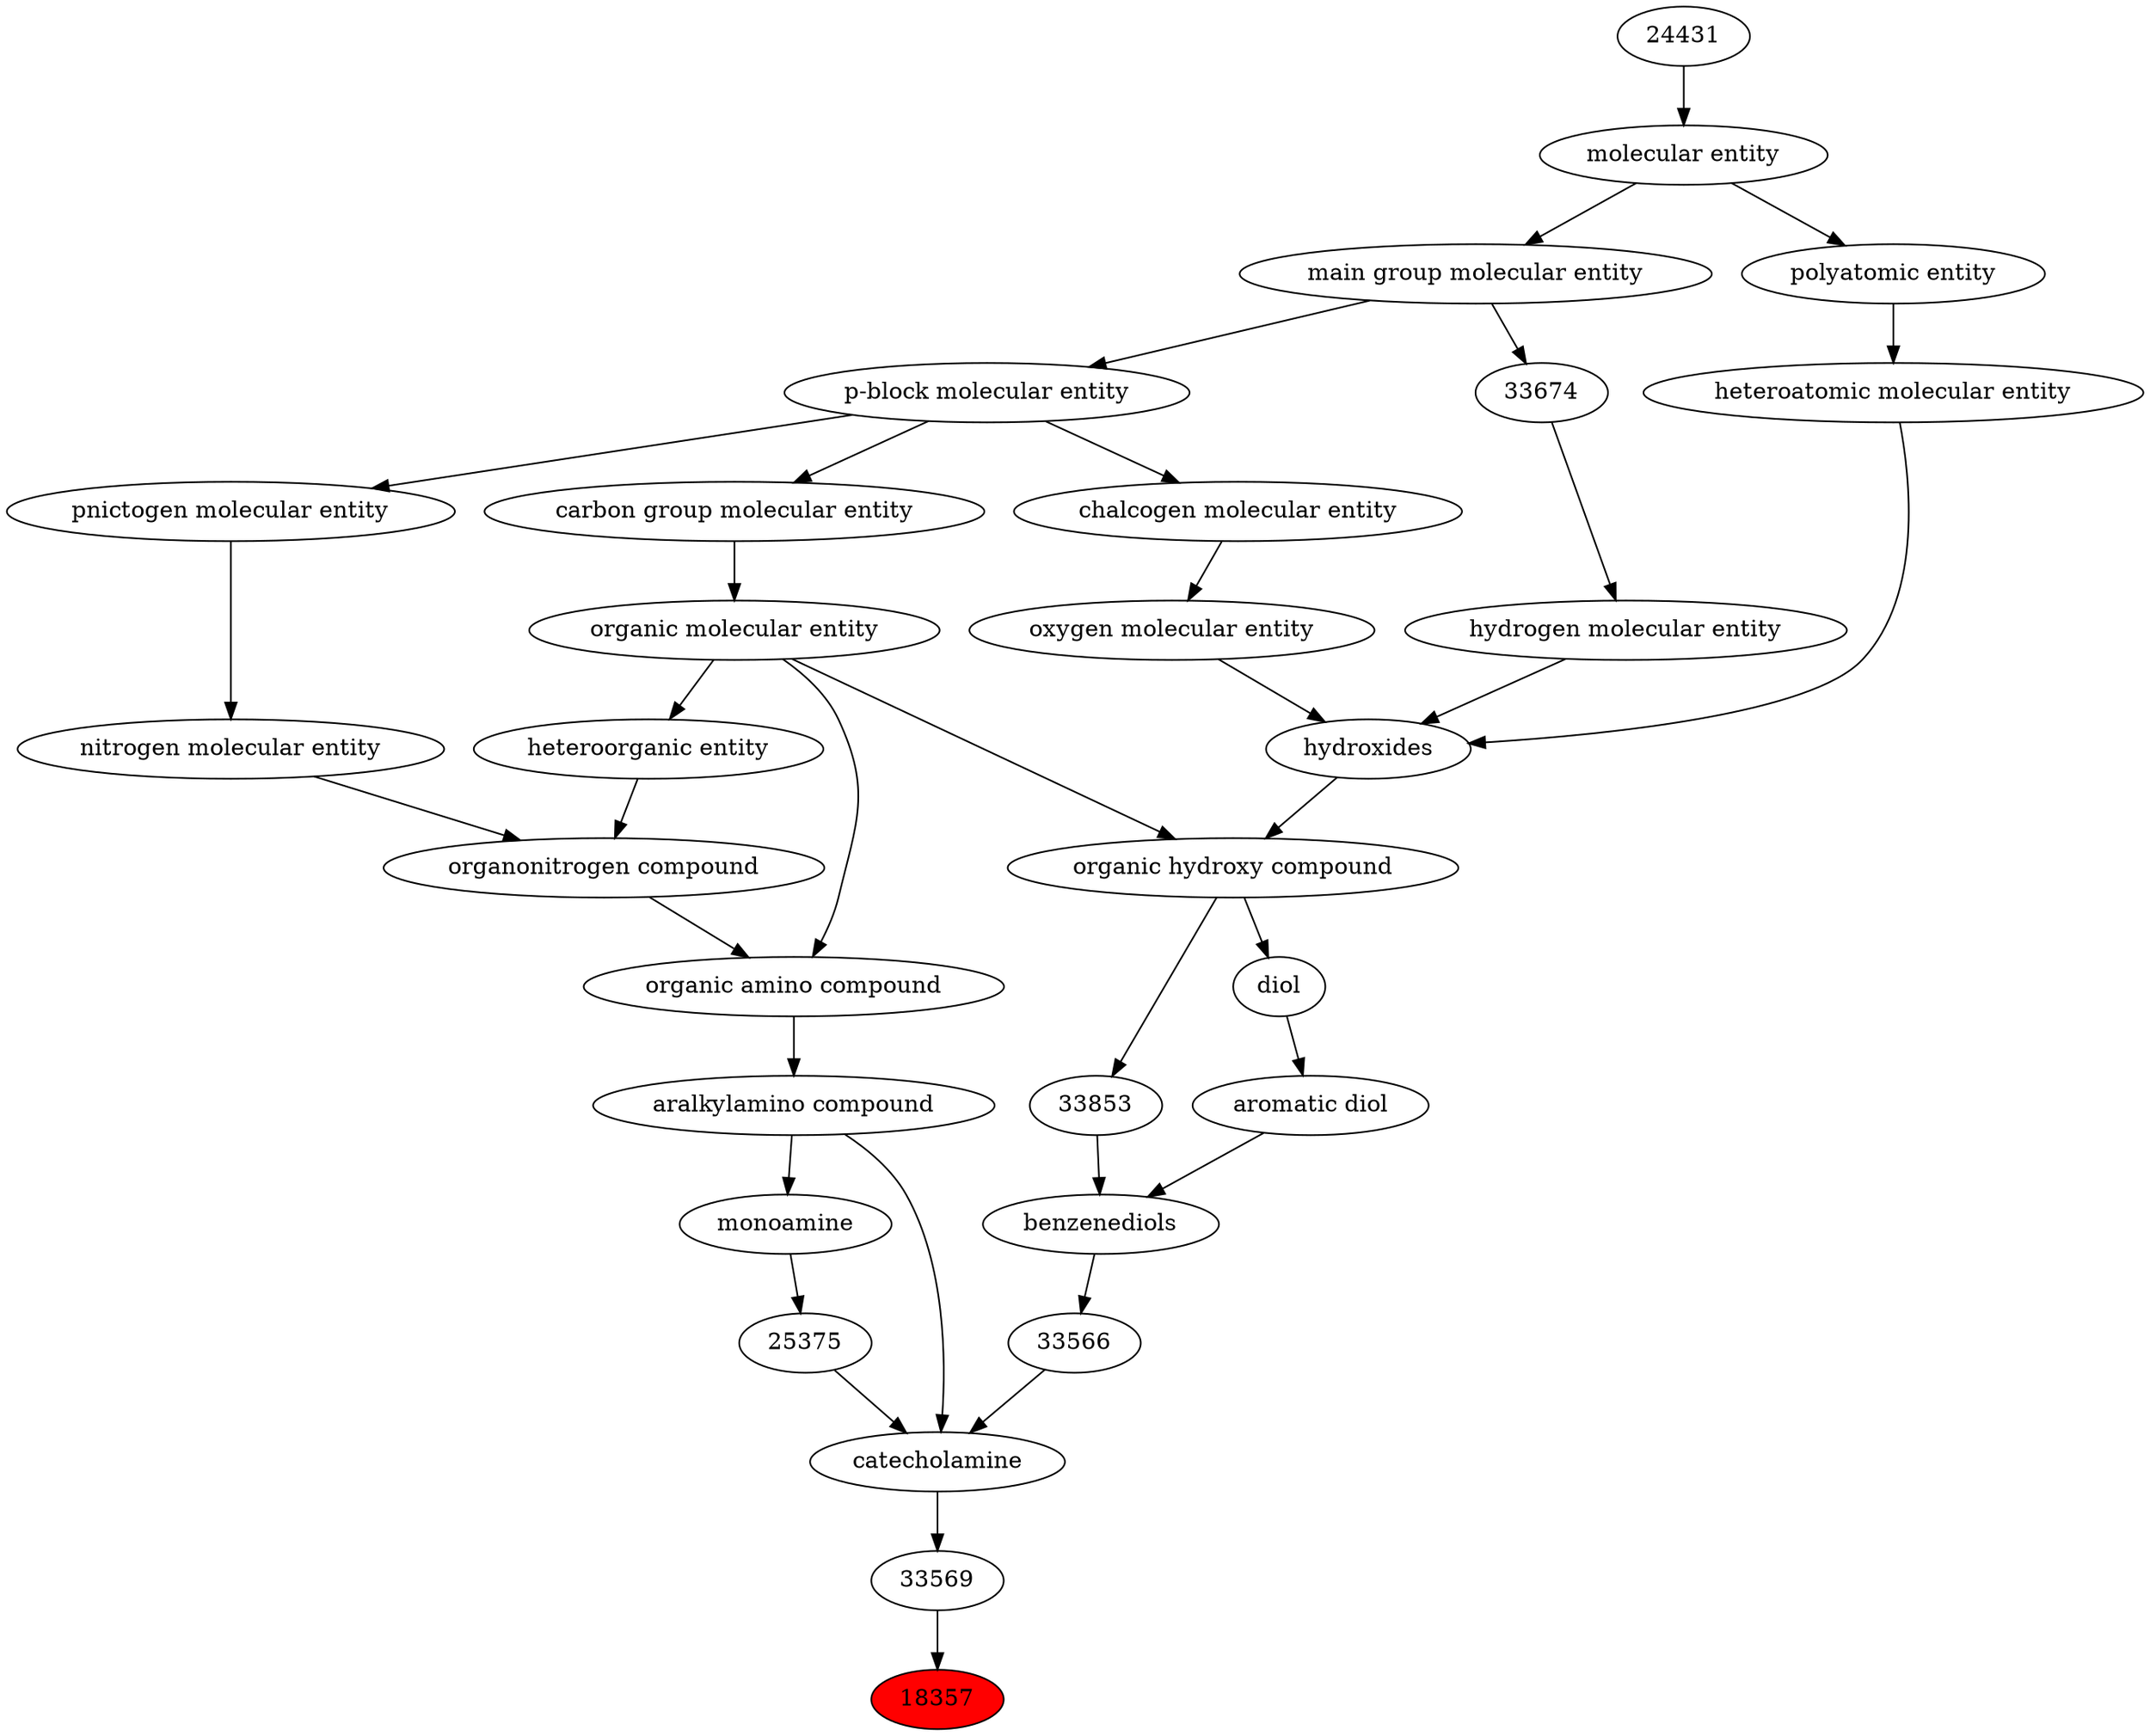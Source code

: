 digraph tree{ 
18357 [label="18357" fillcolor=red style=filled]
33569 -> 18357
33569 [label="33569"]
33567 -> 33569
33567 [label="catecholamine"]
25375 -> 33567
33566 -> 33567
64365 -> 33567
25375 [label="25375"]
63534 -> 25375
33566 [label="33566"]
33570 -> 33566
64365 [label="aralkylamino compound"]
50047 -> 64365
63534 [label="monoamine"]
64365 -> 63534
33570 [label="benzenediols"]
33853 -> 33570
22625 -> 33570
50047 [label="organic amino compound"]
50860 -> 50047
35352 -> 50047
33853 [label="33853"]
33822 -> 33853
22625 [label="aromatic diol"]
23824 -> 22625
50860 [label="organic molecular entity"]
33582 -> 50860
35352 [label="organonitrogen compound"]
51143 -> 35352
33285 -> 35352
33822 [label="organic hydroxy compound"]
24651 -> 33822
50860 -> 33822
23824 [label="diol"]
33822 -> 23824
33582 [label="carbon group molecular entity"]
33675 -> 33582
51143 [label="nitrogen molecular entity"]
33302 -> 51143
33285 [label="heteroorganic entity"]
50860 -> 33285
24651 [label="hydroxides"]
25806 -> 24651
33608 -> 24651
37577 -> 24651
33675 [label="p-block molecular entity"]
33579 -> 33675
33302 [label="pnictogen molecular entity"]
33675 -> 33302
25806 [label="oxygen molecular entity"]
33304 -> 25806
33608 [label="hydrogen molecular entity"]
33674 -> 33608
37577 [label="heteroatomic molecular entity"]
36357 -> 37577
33579 [label="main group molecular entity"]
23367 -> 33579
33304 [label="chalcogen molecular entity"]
33675 -> 33304
33674 [label="33674"]
33579 -> 33674
36357 [label="polyatomic entity"]
23367 -> 36357
23367 [label="molecular entity"]
24431 -> 23367
24431 [label="24431"]
}